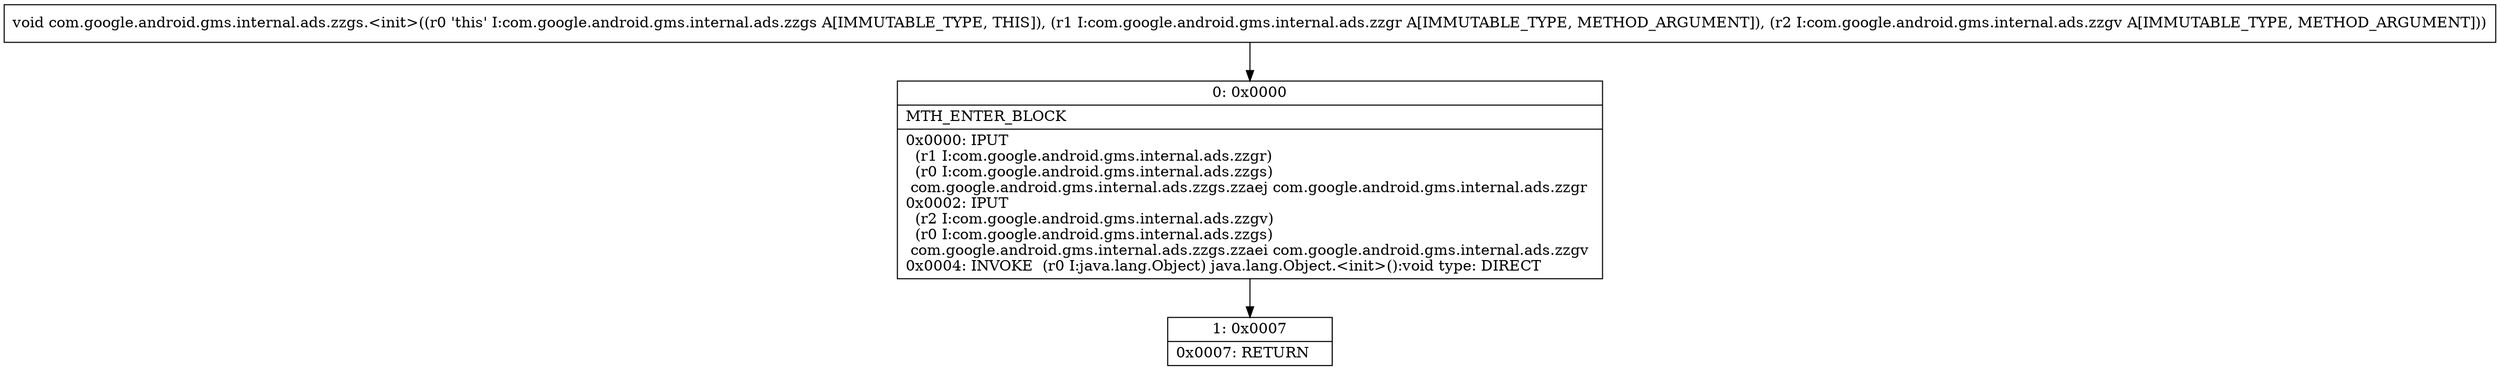 digraph "CFG forcom.google.android.gms.internal.ads.zzgs.\<init\>(Lcom\/google\/android\/gms\/internal\/ads\/zzgr;Lcom\/google\/android\/gms\/internal\/ads\/zzgv;)V" {
Node_0 [shape=record,label="{0\:\ 0x0000|MTH_ENTER_BLOCK\l|0x0000: IPUT  \l  (r1 I:com.google.android.gms.internal.ads.zzgr)\l  (r0 I:com.google.android.gms.internal.ads.zzgs)\l com.google.android.gms.internal.ads.zzgs.zzaej com.google.android.gms.internal.ads.zzgr \l0x0002: IPUT  \l  (r2 I:com.google.android.gms.internal.ads.zzgv)\l  (r0 I:com.google.android.gms.internal.ads.zzgs)\l com.google.android.gms.internal.ads.zzgs.zzaei com.google.android.gms.internal.ads.zzgv \l0x0004: INVOKE  (r0 I:java.lang.Object) java.lang.Object.\<init\>():void type: DIRECT \l}"];
Node_1 [shape=record,label="{1\:\ 0x0007|0x0007: RETURN   \l}"];
MethodNode[shape=record,label="{void com.google.android.gms.internal.ads.zzgs.\<init\>((r0 'this' I:com.google.android.gms.internal.ads.zzgs A[IMMUTABLE_TYPE, THIS]), (r1 I:com.google.android.gms.internal.ads.zzgr A[IMMUTABLE_TYPE, METHOD_ARGUMENT]), (r2 I:com.google.android.gms.internal.ads.zzgv A[IMMUTABLE_TYPE, METHOD_ARGUMENT])) }"];
MethodNode -> Node_0;
Node_0 -> Node_1;
}

